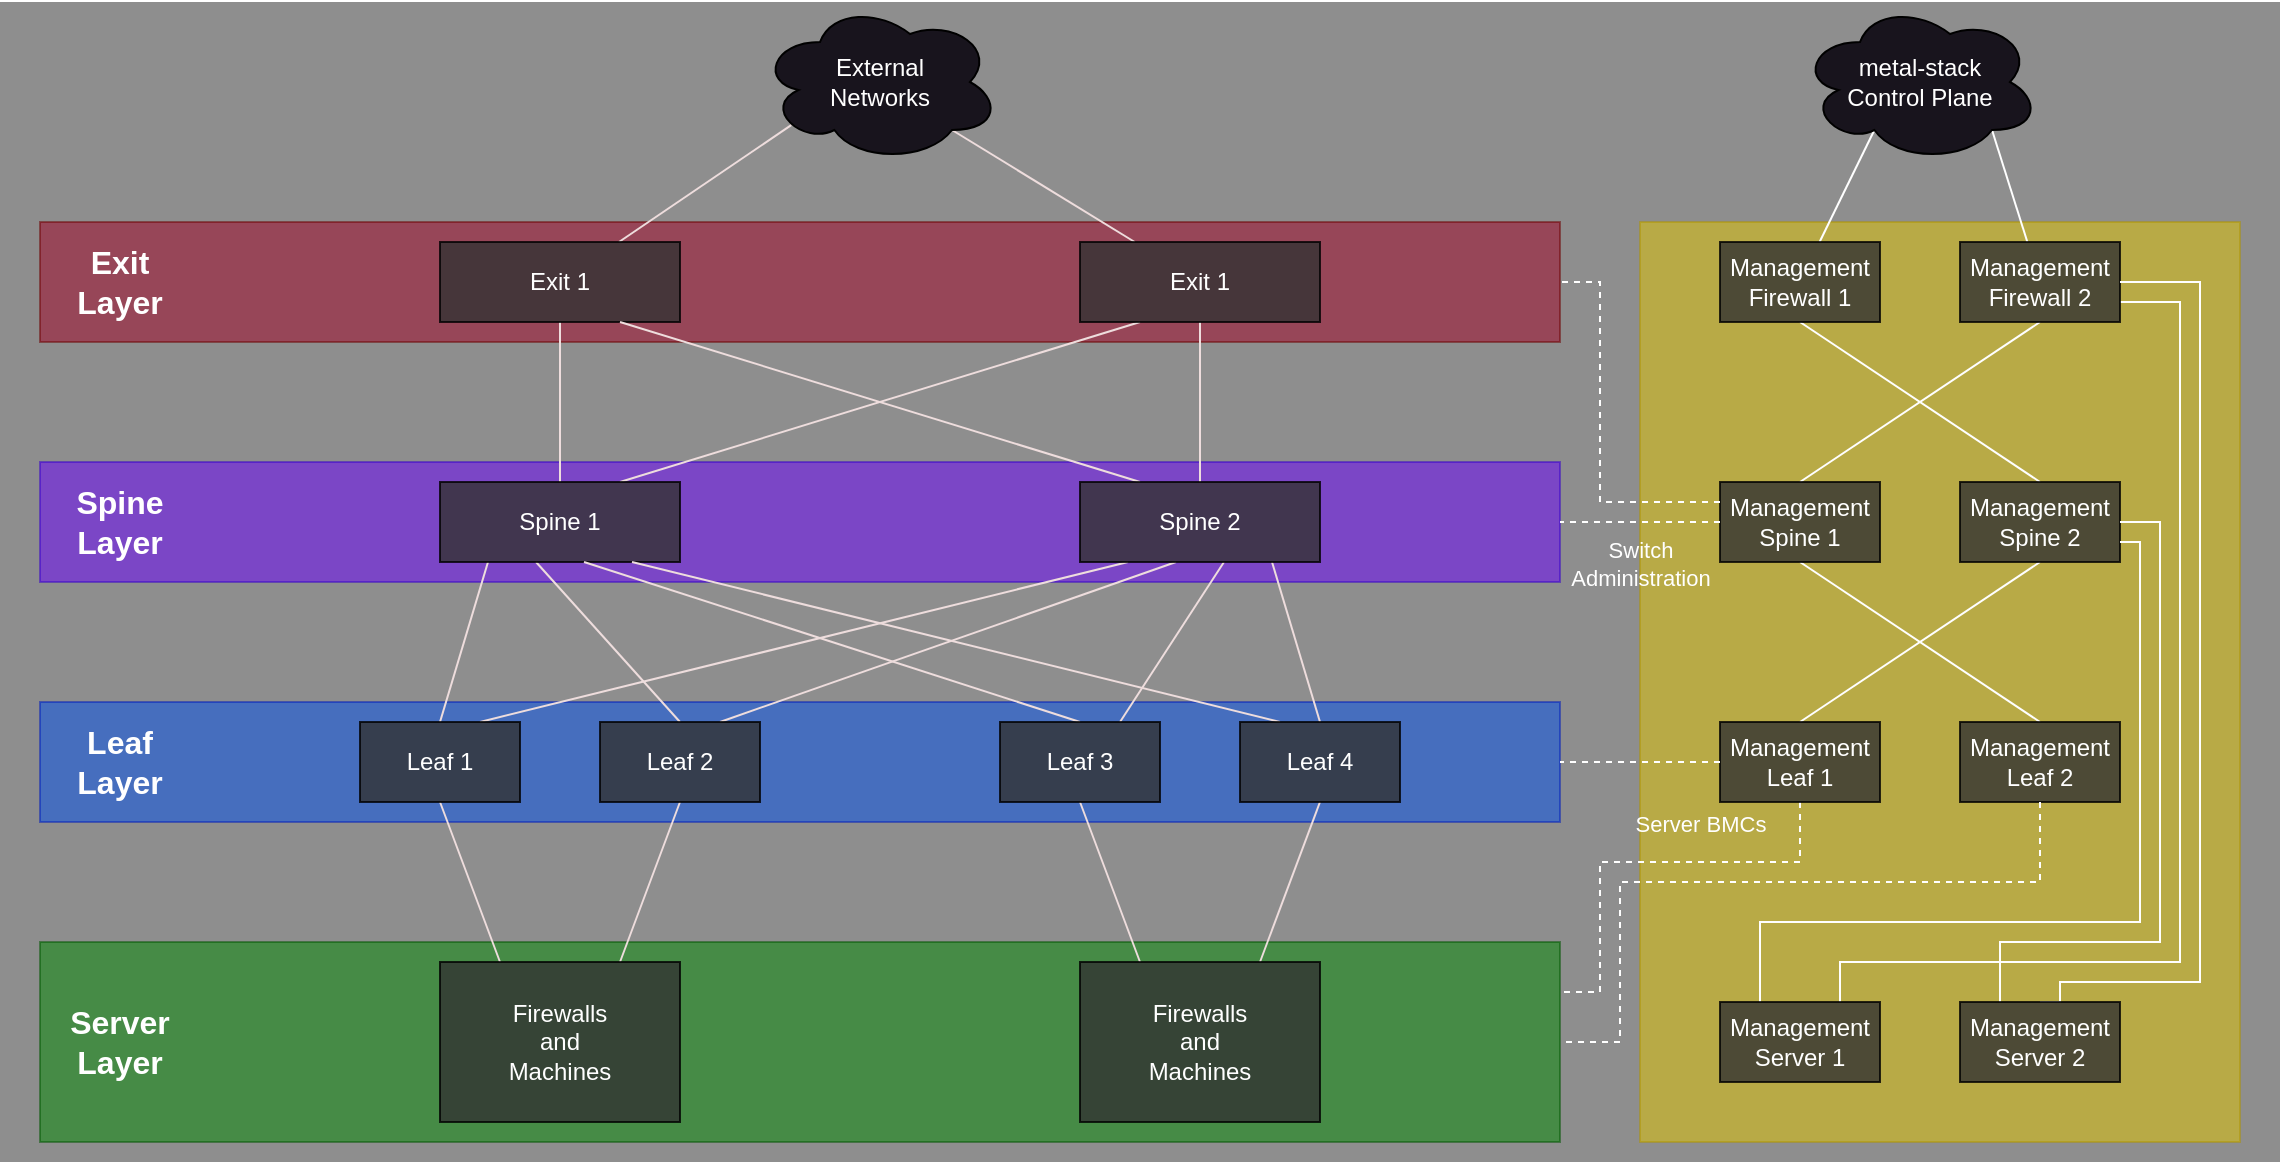 <mxfile>
    <diagram id="TCoe98L00ra74lpnTkFr" name="Page-1">
        <mxGraphModel dx="387" dy="665" grid="1" gridSize="10" guides="1" tooltips="1" connect="1" arrows="1" fold="1" page="1" pageScale="1" pageWidth="850" pageHeight="1100" math="0" shadow="0">
            <root>
                <mxCell id="0"/>
                <mxCell id="1" parent="0"/>
                <mxCell id="82" value="" style="rounded=0;whiteSpace=wrap;html=1;sketch=0;fontSize=20;fontColor=#FFFFFF;fillColor=#1f1f1f;opacity=50;strokeColor=none;" parent="1" vertex="1">
                    <mxGeometry x="40" y="80" width="1140" height="580" as="geometry"/>
                </mxCell>
                <mxCell id="207" value="" style="rounded=0;whiteSpace=wrap;html=1;fillColor=#e3c800;fontColor=#000000;strokeColor=#B09500;opacity=50;" parent="1" vertex="1">
                    <mxGeometry x="860" y="190" width="300" height="460" as="geometry"/>
                </mxCell>
                <mxCell id="177" value="" style="rounded=0;whiteSpace=wrap;html=1;fillColor=#a20025;fontColor=#ffffff;strokeColor=#6F0000;opacity=50;" parent="1" vertex="1">
                    <mxGeometry x="60" y="190" width="760" height="60" as="geometry"/>
                </mxCell>
                <mxCell id="176" value="" style="rounded=0;whiteSpace=wrap;html=1;fillColor=#6a00ff;fontColor=#ffffff;strokeColor=#3700CC;opacity=50;" parent="1" vertex="1">
                    <mxGeometry x="60" y="310" width="760" height="60" as="geometry"/>
                </mxCell>
                <mxCell id="175" value="" style="rounded=0;whiteSpace=wrap;html=1;fillColor=#0050ef;fontColor=#ffffff;strokeColor=#001DBC;opacity=50;" parent="1" vertex="1">
                    <mxGeometry x="60" y="430" width="760" height="60" as="geometry"/>
                </mxCell>
                <mxCell id="173" value="" style="rounded=0;whiteSpace=wrap;html=1;fillColor=#008a00;fontColor=#ffffff;strokeColor=#005700;opacity=50;" parent="1" vertex="1">
                    <mxGeometry x="60" y="550" width="760" height="100" as="geometry"/>
                </mxCell>
                <mxCell id="87" value="Leaf Layer" style="text;html=1;strokeColor=none;fillColor=none;align=center;verticalAlign=middle;whiteSpace=wrap;rounded=0;fontSize=16;fontStyle=1;fontColor=#FFFFFF;" parent="1" vertex="1">
                    <mxGeometry x="70" y="445" width="60" height="30" as="geometry"/>
                </mxCell>
                <mxCell id="88" value="Spine Layer" style="text;html=1;strokeColor=none;fillColor=none;align=center;verticalAlign=middle;whiteSpace=wrap;rounded=0;fontSize=16;fontStyle=1;fontColor=#FFFFFF;" parent="1" vertex="1">
                    <mxGeometry x="70" y="325" width="60" height="30" as="geometry"/>
                </mxCell>
                <mxCell id="141" style="edgeStyle=none;html=1;entryX=0.5;entryY=1;entryDx=0;entryDy=0;fontColor=#000000;endArrow=none;endFill=0;exitX=0.25;exitY=0;exitDx=0;exitDy=0;strokeColor=#eedddd;" parent="1" source="146" target="145" edge="1">
                    <mxGeometry relative="1" as="geometry">
                        <mxPoint x="292.727" y="560" as="sourcePoint"/>
                        <mxPoint x="220" y="470" as="targetPoint"/>
                    </mxGeometry>
                </mxCell>
                <mxCell id="142" style="edgeStyle=none;html=1;entryX=0.5;entryY=1;entryDx=0;entryDy=0;fontColor=#000000;endArrow=none;endFill=0;exitX=0.75;exitY=0;exitDx=0;exitDy=0;strokeColor=#eedddd;" parent="1" source="146" target="147" edge="1">
                    <mxGeometry relative="1" as="geometry">
                        <mxPoint x="347.273" y="560" as="sourcePoint"/>
                        <mxPoint x="420" y="480" as="targetPoint"/>
                    </mxGeometry>
                </mxCell>
                <mxCell id="144" value="Server Layer" style="text;html=1;strokeColor=none;fillColor=none;align=center;verticalAlign=middle;whiteSpace=wrap;rounded=0;fontSize=16;fontStyle=1;fontColor=#FFFFFF;" parent="1" vertex="1">
                    <mxGeometry x="70" y="585" width="60" height="30" as="geometry"/>
                </mxCell>
                <mxCell id="149" style="edgeStyle=none;html=1;entryX=0.2;entryY=1;entryDx=0;entryDy=0;fontColor=#000000;endArrow=none;endFill=0;strokeColor=#eedddd;entryPerimeter=0;exitX=0.5;exitY=0;exitDx=0;exitDy=0;" parent="1" source="145" target="148" edge="1">
                    <mxGeometry relative="1" as="geometry"/>
                </mxCell>
                <mxCell id="161" style="edgeStyle=none;html=1;entryX=0.2;entryY=1;entryDx=0;entryDy=0;fontColor=#000000;endArrow=none;endFill=0;strokeColor=#eedddd;entryPerimeter=0;exitX=0.75;exitY=0;exitDx=0;exitDy=0;" parent="1" source="145" target="159" edge="1">
                    <mxGeometry relative="1" as="geometry"/>
                </mxCell>
                <mxCell id="145" value="Leaf 1" style="rounded=0;whiteSpace=wrap;html=1;fillColor=#333333;opacity=80;fontColor=#FFFFFF;" parent="1" vertex="1">
                    <mxGeometry x="220" y="440" width="80" height="40" as="geometry"/>
                </mxCell>
                <mxCell id="146" value="Firewalls&lt;br&gt;and&lt;br&gt;Machines" style="rounded=0;whiteSpace=wrap;html=1;fillColor=#333333;opacity=80;fontColor=#FFFFFF;" parent="1" vertex="1">
                    <mxGeometry x="260" y="560" width="120" height="80" as="geometry"/>
                </mxCell>
                <mxCell id="150" style="edgeStyle=none;html=1;entryX=0.4;entryY=1;entryDx=0;entryDy=0;fontColor=#000000;endArrow=none;endFill=0;strokeColor=#eedddd;entryPerimeter=0;exitX=0.5;exitY=0;exitDx=0;exitDy=0;" parent="1" source="147" target="148" edge="1">
                    <mxGeometry relative="1" as="geometry"/>
                </mxCell>
                <mxCell id="162" style="edgeStyle=none;html=1;entryX=0.4;entryY=1;entryDx=0;entryDy=0;fontColor=#000000;endArrow=none;endFill=0;strokeColor=#eedddd;entryPerimeter=0;exitX=0.75;exitY=0;exitDx=0;exitDy=0;" parent="1" source="147" target="159" edge="1">
                    <mxGeometry relative="1" as="geometry"/>
                </mxCell>
                <mxCell id="147" value="Leaf 2" style="rounded=0;whiteSpace=wrap;html=1;fillColor=#333333;opacity=80;fontColor=#FFFFFF;" parent="1" vertex="1">
                    <mxGeometry x="340" y="440" width="80" height="40" as="geometry"/>
                </mxCell>
                <mxCell id="165" style="edgeStyle=none;html=1;entryX=0.25;entryY=1;entryDx=0;entryDy=0;fontColor=#000000;endArrow=none;endFill=0;strokeColor=#eedddd;exitX=0.75;exitY=0;exitDx=0;exitDy=0;exitPerimeter=0;" parent="1" source="148" target="160" edge="1">
                    <mxGeometry relative="1" as="geometry"/>
                </mxCell>
                <mxCell id="166" style="edgeStyle=none;html=1;entryX=0.5;entryY=1;entryDx=0;entryDy=0;fontColor=#000000;endArrow=none;endFill=0;strokeColor=#eedddd;" parent="1" source="148" target="151" edge="1">
                    <mxGeometry relative="1" as="geometry"/>
                </mxCell>
                <mxCell id="148" value="Spine 1" style="rounded=0;whiteSpace=wrap;html=1;fillColor=#333333;opacity=80;fontColor=#FFFFFF;points=[[0,0,0,0,0],[0,0.25,0,0,0],[0,0.5,0,0,0],[0,0.75,0,0,0],[0,1,0,0,0],[0.2,1,0,0,0],[0.25,0,0,0,0],[0.4,1,0,0,0],[0.5,0,0,0,0],[0.6,1,0,0,0],[0.75,0,0,0,0],[0.8,1,0,0,0],[1,0,0,0,0],[1,0.25,0,0,0],[1,0.5,0,0,0],[1,0.75,0,0,0],[1,1,0,0,0]];" parent="1" vertex="1">
                    <mxGeometry x="260" y="320" width="120" height="40" as="geometry"/>
                </mxCell>
                <mxCell id="170" style="edgeStyle=none;html=1;entryX=0.13;entryY=0.77;entryDx=0;entryDy=0;entryPerimeter=0;fontColor=#FFFFFF;endArrow=none;endFill=0;strokeColor=#eedddd;" parent="1" source="151" target="169" edge="1">
                    <mxGeometry relative="1" as="geometry"/>
                </mxCell>
                <mxCell id="151" value="Exit 1" style="rounded=0;whiteSpace=wrap;html=1;fillColor=#333333;opacity=80;fontColor=#FFFFFF;" parent="1" vertex="1">
                    <mxGeometry x="260" y="200" width="120" height="40" as="geometry"/>
                </mxCell>
                <mxCell id="152" style="edgeStyle=none;html=1;entryX=0.5;entryY=1;entryDx=0;entryDy=0;fontColor=#000000;endArrow=none;endFill=0;exitX=0.25;exitY=0;exitDx=0;exitDy=0;strokeColor=#eedddd;" parent="1" source="156" target="155" edge="1">
                    <mxGeometry relative="1" as="geometry">
                        <mxPoint x="612.727" y="560" as="sourcePoint"/>
                        <mxPoint x="540" y="470" as="targetPoint"/>
                    </mxGeometry>
                </mxCell>
                <mxCell id="153" style="edgeStyle=none;html=1;entryX=0.5;entryY=1;entryDx=0;entryDy=0;fontColor=#000000;endArrow=none;endFill=0;exitX=0.75;exitY=0;exitDx=0;exitDy=0;strokeColor=#eedddd;" parent="1" source="156" target="158" edge="1">
                    <mxGeometry relative="1" as="geometry">
                        <mxPoint x="667.273" y="560" as="sourcePoint"/>
                        <mxPoint x="740" y="480" as="targetPoint"/>
                    </mxGeometry>
                </mxCell>
                <mxCell id="154" style="edgeStyle=none;html=1;entryX=0.6;entryY=1;entryDx=0;entryDy=0;fontColor=#000000;endArrow=none;endFill=0;strokeColor=#eedddd;entryPerimeter=0;exitX=0.75;exitY=0;exitDx=0;exitDy=0;" parent="1" source="155" target="159" edge="1">
                    <mxGeometry relative="1" as="geometry"/>
                </mxCell>
                <mxCell id="163" style="edgeStyle=none;html=1;entryX=0.6;entryY=1;entryDx=0;entryDy=0;fontColor=#000000;endArrow=none;endFill=0;strokeColor=#eedddd;entryPerimeter=0;exitX=0.5;exitY=0;exitDx=0;exitDy=0;" parent="1" source="155" target="148" edge="1">
                    <mxGeometry relative="1" as="geometry"/>
                </mxCell>
                <mxCell id="155" value="Leaf 3" style="rounded=0;whiteSpace=wrap;html=1;fillColor=#333333;opacity=80;fontColor=#FFFFFF;" parent="1" vertex="1">
                    <mxGeometry x="540" y="440" width="80" height="40" as="geometry"/>
                </mxCell>
                <mxCell id="156" value="Firewalls&lt;br&gt;and&lt;br&gt;Machines" style="rounded=0;whiteSpace=wrap;html=1;fillColor=#333333;opacity=80;fontColor=#FFFFFF;" parent="1" vertex="1">
                    <mxGeometry x="580" y="560" width="120" height="80" as="geometry"/>
                </mxCell>
                <mxCell id="157" style="edgeStyle=none;html=1;entryX=0.8;entryY=1;entryDx=0;entryDy=0;fontColor=#000000;endArrow=none;endFill=0;strokeColor=#eedddd;entryPerimeter=0;exitX=0.5;exitY=0;exitDx=0;exitDy=0;" parent="1" source="158" target="159" edge="1">
                    <mxGeometry relative="1" as="geometry"/>
                </mxCell>
                <mxCell id="164" style="edgeStyle=none;html=1;entryX=0.8;entryY=1;entryDx=0;entryDy=0;fontColor=#000000;endArrow=none;endFill=0;strokeColor=#eedddd;entryPerimeter=0;exitX=0.25;exitY=0;exitDx=0;exitDy=0;" parent="1" source="158" target="148" edge="1">
                    <mxGeometry relative="1" as="geometry"/>
                </mxCell>
                <mxCell id="158" value="Leaf 4" style="rounded=0;whiteSpace=wrap;html=1;fillColor=#333333;opacity=80;fontColor=#FFFFFF;" parent="1" vertex="1">
                    <mxGeometry x="660" y="440" width="80" height="40" as="geometry"/>
                </mxCell>
                <mxCell id="167" style="edgeStyle=none;html=1;entryX=0.5;entryY=1;entryDx=0;entryDy=0;fontColor=#000000;endArrow=none;endFill=0;strokeColor=#eedddd;" parent="1" source="159" target="160" edge="1">
                    <mxGeometry relative="1" as="geometry"/>
                </mxCell>
                <mxCell id="168" style="edgeStyle=none;html=1;entryX=0.75;entryY=1;entryDx=0;entryDy=0;fontColor=#000000;endArrow=none;endFill=0;strokeColor=#eedddd;exitX=0.25;exitY=0;exitDx=0;exitDy=0;exitPerimeter=0;" parent="1" source="159" target="151" edge="1">
                    <mxGeometry relative="1" as="geometry"/>
                </mxCell>
                <mxCell id="159" value="Spine 2" style="rounded=0;whiteSpace=wrap;html=1;fillColor=#333333;opacity=80;fontColor=#FFFFFF;points=[[0,0,0,0,0],[0,0.25,0,0,0],[0,0.5,0,0,0],[0,0.75,0,0,0],[0,1,0,0,0],[0.2,1,0,0,0],[0.25,0,0,0,0],[0.4,1,0,0,0],[0.5,0,0,0,0],[0.6,1,0,0,0],[0.75,0,0,0,0],[0.8,1,0,0,0],[1,0,0,0,0],[1,0.25,0,0,0],[1,0.5,0,0,0],[1,0.75,0,0,0],[1,1,0,0,0]];" parent="1" vertex="1">
                    <mxGeometry x="580" y="320" width="120" height="40" as="geometry"/>
                </mxCell>
                <mxCell id="171" style="edgeStyle=none;html=1;entryX=0.8;entryY=0.8;entryDx=0;entryDy=0;entryPerimeter=0;fontColor=#FFFFFF;endArrow=none;endFill=0;strokeColor=#eedddd;" parent="1" source="160" target="169" edge="1">
                    <mxGeometry relative="1" as="geometry"/>
                </mxCell>
                <mxCell id="160" value="Exit 1" style="rounded=0;whiteSpace=wrap;html=1;fillColor=#333333;opacity=80;fontColor=#FFFFFF;" parent="1" vertex="1">
                    <mxGeometry x="580" y="200" width="120" height="40" as="geometry"/>
                </mxCell>
                <mxCell id="169" value="&lt;font&gt;External&lt;br&gt;Networks&lt;/font&gt;" style="ellipse;shape=cloud;whiteSpace=wrap;html=1;rounded=0;labelBackgroundColor=none;labelBorderColor=none;fillStyle=solid;strokeColor=default;fontColor=#FFFFFF;fillColor=#18141D;" parent="1" vertex="1">
                    <mxGeometry x="420" y="80" width="120" height="80" as="geometry"/>
                </mxCell>
                <mxCell id="178" value="Exit Layer" style="text;html=1;strokeColor=none;fillColor=none;align=center;verticalAlign=middle;whiteSpace=wrap;rounded=0;fontSize=16;fontStyle=1;fontColor=#FFFFFF;" parent="1" vertex="1">
                    <mxGeometry x="70" y="205" width="60" height="30" as="geometry"/>
                </mxCell>
                <mxCell id="189" style="edgeStyle=none;html=1;entryX=0.5;entryY=1;entryDx=0;entryDy=0;fontColor=#FFFFFF;endArrow=none;endFill=0;exitX=0.5;exitY=0;exitDx=0;exitDy=0;strokeColor=#FFFFFF;" parent="1" source="179" target="182" edge="1">
                    <mxGeometry relative="1" as="geometry"/>
                </mxCell>
                <mxCell id="200" style="edgeStyle=orthogonalEdgeStyle;html=1;entryX=1;entryY=0.25;entryDx=0;entryDy=0;dashed=1;fontColor=#FFFFFF;endArrow=none;endFill=0;rounded=0;exitX=0.5;exitY=1;exitDx=0;exitDy=0;strokeColor=#FFFFFF;" parent="1" source="179" target="173" edge="1">
                    <mxGeometry relative="1" as="geometry">
                        <Array as="points">
                            <mxPoint x="940" y="510"/>
                            <mxPoint x="840" y="510"/>
                            <mxPoint x="840" y="575"/>
                        </Array>
                    </mxGeometry>
                </mxCell>
                <mxCell id="179" value="Management Leaf 1" style="rounded=0;whiteSpace=wrap;html=1;fillColor=#333333;opacity=80;fontColor=#FFFFFF;" parent="1" vertex="1">
                    <mxGeometry x="900" y="440" width="80" height="40" as="geometry"/>
                </mxCell>
                <mxCell id="190" style="edgeStyle=none;html=1;entryX=0.5;entryY=1;entryDx=0;entryDy=0;fontColor=#FFFFFF;endArrow=none;endFill=0;exitX=0.5;exitY=0;exitDx=0;exitDy=0;strokeColor=#FFFFFF;" parent="1" source="180" target="181" edge="1">
                    <mxGeometry relative="1" as="geometry"/>
                </mxCell>
                <mxCell id="180" value="Management Leaf 2" style="rounded=0;whiteSpace=wrap;html=1;fillColor=#333333;opacity=80;fontColor=#FFFFFF;" parent="1" vertex="1">
                    <mxGeometry x="1020" y="440" width="80" height="40" as="geometry"/>
                </mxCell>
                <mxCell id="191" style="edgeStyle=none;html=1;entryX=0.5;entryY=1;entryDx=0;entryDy=0;fontColor=#FFFFFF;endArrow=none;endFill=0;exitX=0.5;exitY=0;exitDx=0;exitDy=0;strokeColor=#FFFFFF;" parent="1" source="181" target="184" edge="1">
                    <mxGeometry relative="1" as="geometry"/>
                </mxCell>
                <mxCell id="181" value="Management Spine 1" style="rounded=0;whiteSpace=wrap;html=1;fillColor=#333333;opacity=80;fontColor=#FFFFFF;" parent="1" vertex="1">
                    <mxGeometry x="900" y="320" width="80" height="40" as="geometry"/>
                </mxCell>
                <mxCell id="192" style="edgeStyle=none;html=1;entryX=0.5;entryY=1;entryDx=0;entryDy=0;fontColor=#FFFFFF;endArrow=none;endFill=0;exitX=0.5;exitY=0;exitDx=0;exitDy=0;strokeColor=#FFFFFF;" parent="1" source="182" target="183" edge="1">
                    <mxGeometry relative="1" as="geometry"/>
                </mxCell>
                <mxCell id="208" style="edgeStyle=orthogonalEdgeStyle;rounded=0;html=1;entryX=0.75;entryY=0;entryDx=0;entryDy=0;fontColor=#FFFFFF;endArrow=none;endFill=0;strokeColor=#FFFFFF;exitX=1;exitY=0.75;exitDx=0;exitDy=0;" parent="1" source="184" target="188" edge="1">
                    <mxGeometry relative="1" as="geometry">
                        <Array as="points">
                            <mxPoint x="1130" y="230"/>
                            <mxPoint x="1130" y="560"/>
                            <mxPoint x="960" y="560"/>
                        </Array>
                    </mxGeometry>
                </mxCell>
                <mxCell id="182" value="Management Spine 2" style="rounded=0;whiteSpace=wrap;html=1;fillColor=#333333;opacity=80;fontColor=#FFFFFF;" parent="1" vertex="1">
                    <mxGeometry x="1020" y="320" width="80" height="40" as="geometry"/>
                </mxCell>
                <mxCell id="186" style="edgeStyle=none;html=1;entryX=0.31;entryY=0.8;entryDx=0;entryDy=0;entryPerimeter=0;fontColor=#FFFFFF;endArrow=none;endFill=0;strokeColor=#FFFFFF;" parent="1" source="183" target="185" edge="1">
                    <mxGeometry relative="1" as="geometry"/>
                </mxCell>
                <mxCell id="183" value="Management Firewall 1" style="rounded=0;whiteSpace=wrap;html=1;fillColor=#333333;opacity=80;fontColor=#FFFFFF;" parent="1" vertex="1">
                    <mxGeometry x="900" y="200" width="80" height="40" as="geometry"/>
                </mxCell>
                <mxCell id="187" style="edgeStyle=none;html=1;entryX=0.8;entryY=0.8;entryDx=0;entryDy=0;entryPerimeter=0;fontColor=#FFFFFF;endArrow=none;endFill=0;strokeColor=#FFFFFF;" parent="1" source="184" target="185" edge="1">
                    <mxGeometry relative="1" as="geometry"/>
                </mxCell>
                <mxCell id="184" value="Management Firewall 2" style="rounded=0;whiteSpace=wrap;html=1;fillColor=#333333;opacity=80;fontColor=#FFFFFF;" parent="1" vertex="1">
                    <mxGeometry x="1020" y="200" width="80" height="40" as="geometry"/>
                </mxCell>
                <mxCell id="185" value="&lt;font&gt;metal-stack &lt;br&gt;Control Plane&lt;/font&gt;" style="ellipse;shape=cloud;whiteSpace=wrap;html=1;rounded=0;labelBackgroundColor=none;labelBorderColor=none;fillStyle=solid;strokeColor=default;fontColor=#FFFFFF;fillColor=#18141D;" parent="1" vertex="1">
                    <mxGeometry x="940" y="80" width="120" height="80" as="geometry"/>
                </mxCell>
                <mxCell id="195" style="edgeStyle=orthogonalEdgeStyle;html=1;entryX=1;entryY=0.75;entryDx=0;entryDy=0;fontColor=#FFFFFF;endArrow=none;endFill=0;exitX=0.25;exitY=0;exitDx=0;exitDy=0;rounded=0;strokeColor=#FFFFFF;" parent="1" source="188" target="182" edge="1">
                    <mxGeometry relative="1" as="geometry">
                        <Array as="points">
                            <mxPoint x="920" y="540"/>
                            <mxPoint x="1110" y="540"/>
                            <mxPoint x="1110" y="350"/>
                        </Array>
                    </mxGeometry>
                </mxCell>
                <mxCell id="210" style="edgeStyle=orthogonalEdgeStyle;rounded=0;html=1;entryX=1;entryY=0.5;entryDx=0;entryDy=0;fontColor=#FFFFFF;endArrow=none;endFill=0;exitX=0.5;exitY=0;exitDx=0;exitDy=0;strokeColor=#FFFFFF;" parent="1" source="196" target="184" edge="1">
                    <mxGeometry relative="1" as="geometry">
                        <Array as="points">
                            <mxPoint x="1070" y="580"/>
                            <mxPoint x="1070" y="570"/>
                            <mxPoint x="1140" y="570"/>
                            <mxPoint x="1140" y="220"/>
                        </Array>
                    </mxGeometry>
                </mxCell>
                <mxCell id="188" value="Management Server 1" style="rounded=0;whiteSpace=wrap;html=1;fillColor=#333333;opacity=80;fontColor=#FFFFFF;" parent="1" vertex="1">
                    <mxGeometry x="900" y="580" width="80" height="40" as="geometry"/>
                </mxCell>
                <mxCell id="209" style="edgeStyle=orthogonalEdgeStyle;rounded=0;html=1;entryX=1;entryY=0.5;entryDx=0;entryDy=0;fontColor=#FFFFFF;endArrow=none;endFill=0;exitX=0.25;exitY=0;exitDx=0;exitDy=0;strokeColor=#FFFFFF;" parent="1" source="196" target="182" edge="1">
                    <mxGeometry relative="1" as="geometry">
                        <Array as="points">
                            <mxPoint x="1040" y="550"/>
                            <mxPoint x="1120" y="550"/>
                            <mxPoint x="1120" y="340"/>
                        </Array>
                    </mxGeometry>
                </mxCell>
                <mxCell id="196" value="Management Server 2" style="rounded=0;whiteSpace=wrap;html=1;fillColor=#333333;opacity=80;fontColor=#FFFFFF;" parent="1" vertex="1">
                    <mxGeometry x="1020" y="580" width="80" height="40" as="geometry"/>
                </mxCell>
                <mxCell id="201" style="edgeStyle=orthogonalEdgeStyle;html=1;entryX=1;entryY=0.5;entryDx=0;entryDy=0;dashed=1;fontColor=#FFFFFF;endArrow=none;endFill=0;rounded=0;exitX=0.5;exitY=1;exitDx=0;exitDy=0;strokeColor=#FFFFFF;" parent="1" source="180" target="173" edge="1">
                    <mxGeometry relative="1" as="geometry">
                        <mxPoint x="950" y="490" as="sourcePoint"/>
                        <mxPoint x="830" y="610" as="targetPoint"/>
                        <Array as="points">
                            <mxPoint x="1060" y="520"/>
                            <mxPoint x="850" y="520"/>
                            <mxPoint x="850" y="600"/>
                        </Array>
                    </mxGeometry>
                </mxCell>
                <mxCell id="203" value="Server BMCs" style="edgeLabel;html=1;align=center;verticalAlign=middle;resizable=0;points=[];fontColor=#FFFFFF;labelBackgroundColor=none;" parent="201" vertex="1" connectable="0">
                    <mxGeometry x="0.702" y="3" relative="1" as="geometry">
                        <mxPoint x="37" y="-86" as="offset"/>
                    </mxGeometry>
                </mxCell>
                <mxCell id="211" style="edgeStyle=orthogonalEdgeStyle;html=1;entryX=1;entryY=0.5;entryDx=0;entryDy=0;dashed=1;fontColor=#FFFFFF;endArrow=none;endFill=0;rounded=0;exitX=0;exitY=0.5;exitDx=0;exitDy=0;strokeColor=#FFFFFF;" parent="1" source="179" target="175" edge="1">
                    <mxGeometry relative="1" as="geometry">
                        <Array as="points"/>
                        <mxPoint x="950" y="490" as="sourcePoint"/>
                        <mxPoint x="830" y="610" as="targetPoint"/>
                    </mxGeometry>
                </mxCell>
                <mxCell id="212" style="edgeStyle=orthogonalEdgeStyle;html=1;entryX=1;entryY=0.5;entryDx=0;entryDy=0;dashed=1;fontColor=#FFFFFF;endArrow=none;endFill=0;rounded=0;exitX=0;exitY=0.5;exitDx=0;exitDy=0;strokeColor=#FFFFFF;" parent="1" source="181" target="176" edge="1">
                    <mxGeometry relative="1" as="geometry">
                        <Array as="points"/>
                        <mxPoint x="910" y="470" as="sourcePoint"/>
                        <mxPoint x="830" y="470" as="targetPoint"/>
                    </mxGeometry>
                </mxCell>
                <mxCell id="213" style="edgeStyle=orthogonalEdgeStyle;html=1;entryX=1;entryY=0.5;entryDx=0;entryDy=0;dashed=1;fontColor=#FFFFFF;endArrow=none;endFill=0;rounded=0;exitX=0;exitY=0.25;exitDx=0;exitDy=0;strokeColor=#FFFFFF;" parent="1" source="181" target="177" edge="1">
                    <mxGeometry relative="1" as="geometry">
                        <Array as="points">
                            <mxPoint x="840" y="330"/>
                            <mxPoint x="840" y="220"/>
                        </Array>
                        <mxPoint x="910" y="350" as="sourcePoint"/>
                        <mxPoint x="830" y="350" as="targetPoint"/>
                    </mxGeometry>
                </mxCell>
                <mxCell id="214" value="Switch&lt;br&gt;Administration" style="edgeLabel;html=1;align=center;verticalAlign=middle;resizable=0;points=[];fontColor=#FFFFFF;labelBackgroundColor=none;" parent="1" vertex="1" connectable="0">
                    <mxGeometry x="860" y="361" as="geometry"/>
                </mxCell>
            </root>
        </mxGraphModel>
    </diagram>
</mxfile>

